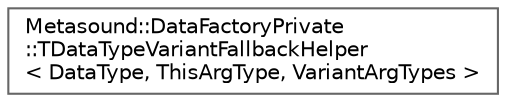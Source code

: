 digraph "Graphical Class Hierarchy"
{
 // INTERACTIVE_SVG=YES
 // LATEX_PDF_SIZE
  bgcolor="transparent";
  edge [fontname=Helvetica,fontsize=10,labelfontname=Helvetica,labelfontsize=10];
  node [fontname=Helvetica,fontsize=10,shape=box,height=0.2,width=0.4];
  rankdir="LR";
  Node0 [id="Node000000",label="Metasound::DataFactoryPrivate\l::TDataTypeVariantFallbackHelper\l\< DataType, ThisArgType, VariantArgTypes \>",height=0.2,width=0.4,color="grey40", fillcolor="white", style="filled",URL="$d7/de4/structMetasound_1_1DataFactoryPrivate_1_1TDataTypeVariantFallbackHelper.html",tooltip=" "];
}
